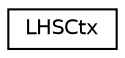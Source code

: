 digraph "Graphical Class Hierarchy"
{
 // LATEX_PDF_SIZE
  edge [fontname="Helvetica",fontsize="10",labelfontname="Helvetica",labelfontsize="10"];
  node [fontname="Helvetica",fontsize="10",shape=record];
  rankdir="LR";
  Node0 [label="LHSCtx",height=0.2,width=0.4,color="black", fillcolor="white", style="filled",URL="$struct_l_h_s_ctx.html",tooltip=" "];
}
